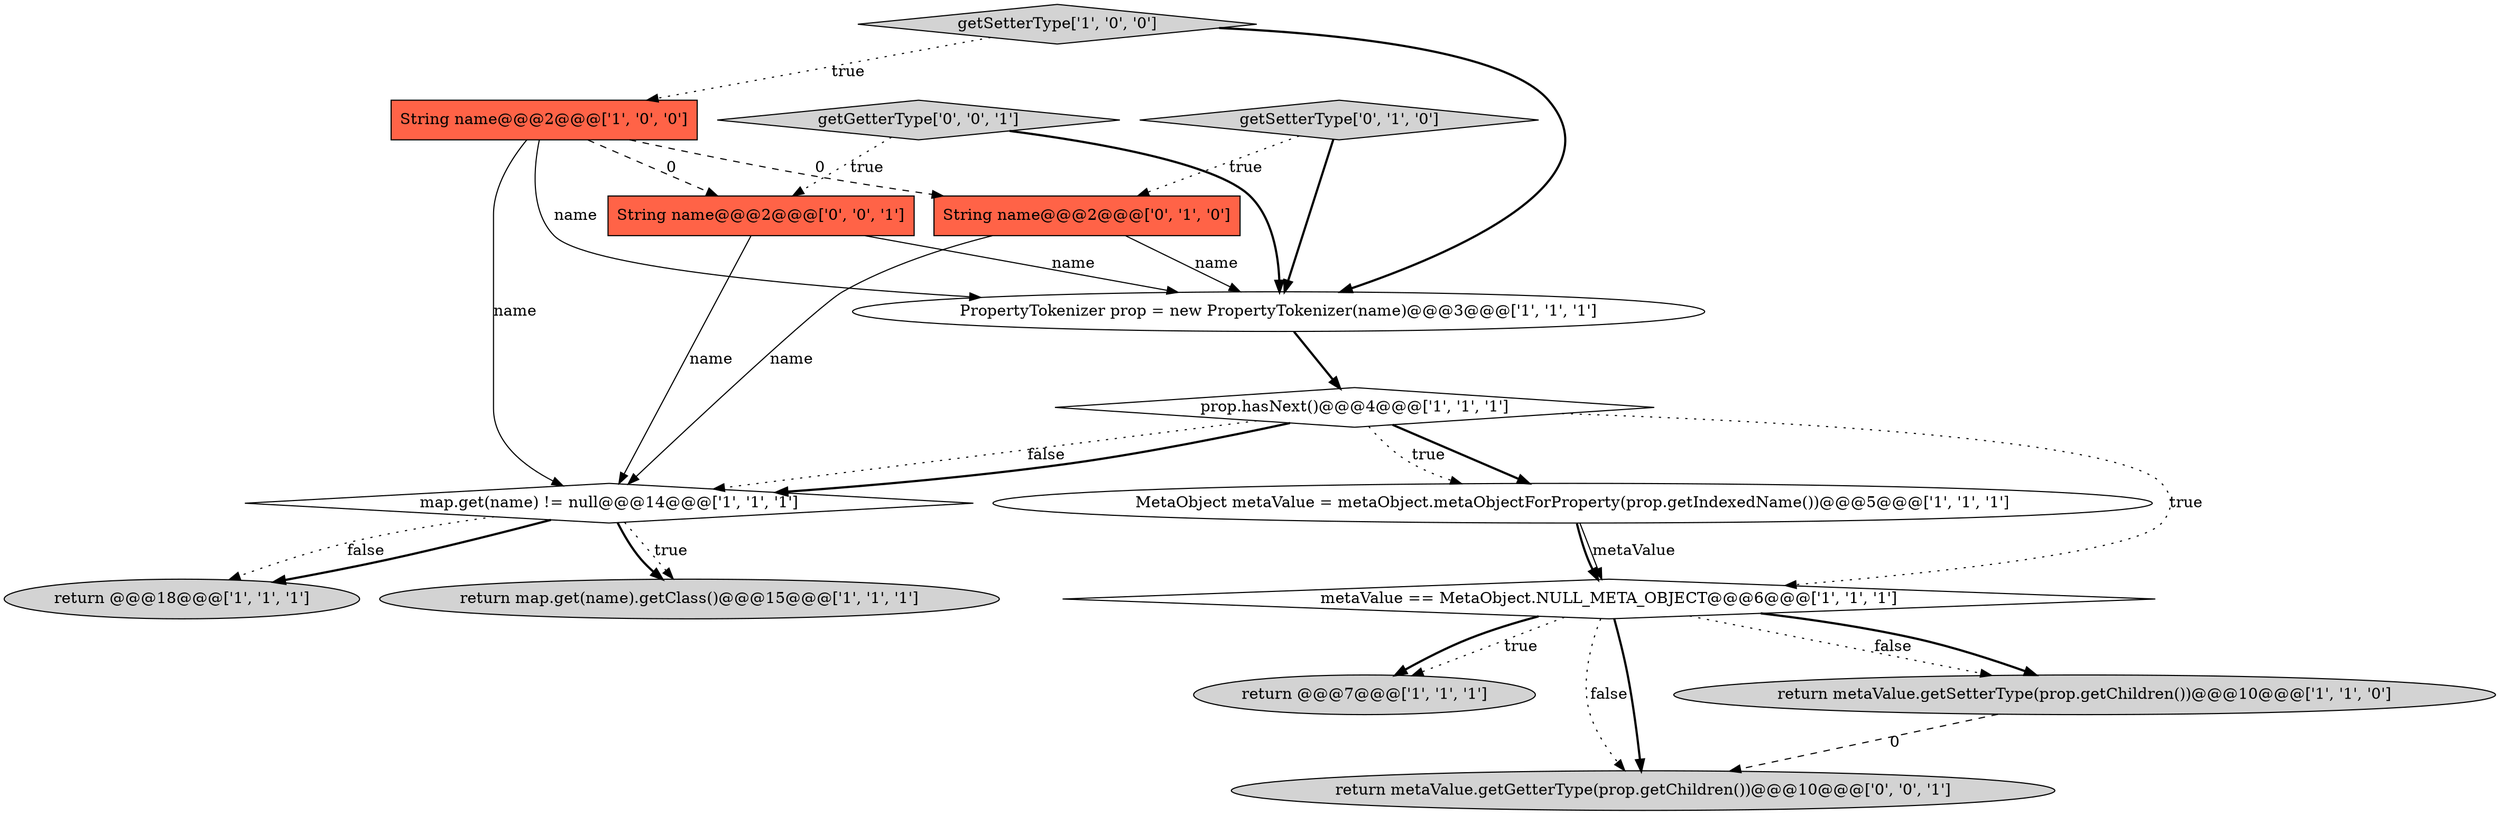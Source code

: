 digraph {
1 [style = filled, label = "prop.hasNext()@@@4@@@['1', '1', '1']", fillcolor = white, shape = diamond image = "AAA0AAABBB1BBB"];
7 [style = filled, label = "MetaObject metaValue = metaObject.metaObjectForProperty(prop.getIndexedName())@@@5@@@['1', '1', '1']", fillcolor = white, shape = ellipse image = "AAA0AAABBB1BBB"];
12 [style = filled, label = "getSetterType['0', '1', '0']", fillcolor = lightgray, shape = diamond image = "AAA0AAABBB2BBB"];
11 [style = filled, label = "String name@@@2@@@['0', '1', '0']", fillcolor = tomato, shape = box image = "AAA1AAABBB2BBB"];
14 [style = filled, label = "String name@@@2@@@['0', '0', '1']", fillcolor = tomato, shape = box image = "AAA0AAABBB3BBB"];
15 [style = filled, label = "getGetterType['0', '0', '1']", fillcolor = lightgray, shape = diamond image = "AAA0AAABBB3BBB"];
6 [style = filled, label = "PropertyTokenizer prop = new PropertyTokenizer(name)@@@3@@@['1', '1', '1']", fillcolor = white, shape = ellipse image = "AAA0AAABBB1BBB"];
3 [style = filled, label = "map.get(name) != null@@@14@@@['1', '1', '1']", fillcolor = white, shape = diamond image = "AAA0AAABBB1BBB"];
9 [style = filled, label = "return @@@7@@@['1', '1', '1']", fillcolor = lightgray, shape = ellipse image = "AAA0AAABBB1BBB"];
10 [style = filled, label = "return @@@18@@@['1', '1', '1']", fillcolor = lightgray, shape = ellipse image = "AAA0AAABBB1BBB"];
0 [style = filled, label = "String name@@@2@@@['1', '0', '0']", fillcolor = tomato, shape = box image = "AAA1AAABBB1BBB"];
13 [style = filled, label = "return metaValue.getGetterType(prop.getChildren())@@@10@@@['0', '0', '1']", fillcolor = lightgray, shape = ellipse image = "AAA0AAABBB3BBB"];
2 [style = filled, label = "return map.get(name).getClass()@@@15@@@['1', '1', '1']", fillcolor = lightgray, shape = ellipse image = "AAA0AAABBB1BBB"];
5 [style = filled, label = "getSetterType['1', '0', '0']", fillcolor = lightgray, shape = diamond image = "AAA0AAABBB1BBB"];
8 [style = filled, label = "metaValue == MetaObject.NULL_META_OBJECT@@@6@@@['1', '1', '1']", fillcolor = white, shape = diamond image = "AAA0AAABBB1BBB"];
4 [style = filled, label = "return metaValue.getSetterType(prop.getChildren())@@@10@@@['1', '1', '0']", fillcolor = lightgray, shape = ellipse image = "AAA0AAABBB1BBB"];
1->3 [style = dotted, label="false"];
11->3 [style = solid, label="name"];
14->3 [style = solid, label="name"];
0->6 [style = solid, label="name"];
3->2 [style = dotted, label="true"];
8->13 [style = dotted, label="false"];
1->3 [style = bold, label=""];
8->4 [style = dotted, label="false"];
15->6 [style = bold, label=""];
0->11 [style = dashed, label="0"];
5->0 [style = dotted, label="true"];
7->8 [style = solid, label="metaValue"];
15->14 [style = dotted, label="true"];
7->8 [style = bold, label=""];
12->6 [style = bold, label=""];
1->7 [style = bold, label=""];
0->3 [style = solid, label="name"];
11->6 [style = solid, label="name"];
12->11 [style = dotted, label="true"];
1->7 [style = dotted, label="true"];
0->14 [style = dashed, label="0"];
6->1 [style = bold, label=""];
3->10 [style = bold, label=""];
3->10 [style = dotted, label="false"];
5->6 [style = bold, label=""];
3->2 [style = bold, label=""];
1->8 [style = dotted, label="true"];
8->9 [style = bold, label=""];
8->9 [style = dotted, label="true"];
8->4 [style = bold, label=""];
4->13 [style = dashed, label="0"];
8->13 [style = bold, label=""];
14->6 [style = solid, label="name"];
}
